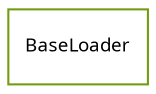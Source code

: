 strict digraph class_diagram {
  rankdir=LR;
  TypeBaseLoader[
    label="BaseLoader",
    URL="BaseLoader.html",
    tooltip="com.sekati.load.BaseLoader",
    fontname="Verdana",
    fontsize="9"
    color="#729b12"
    shape="record"
  ];
}
